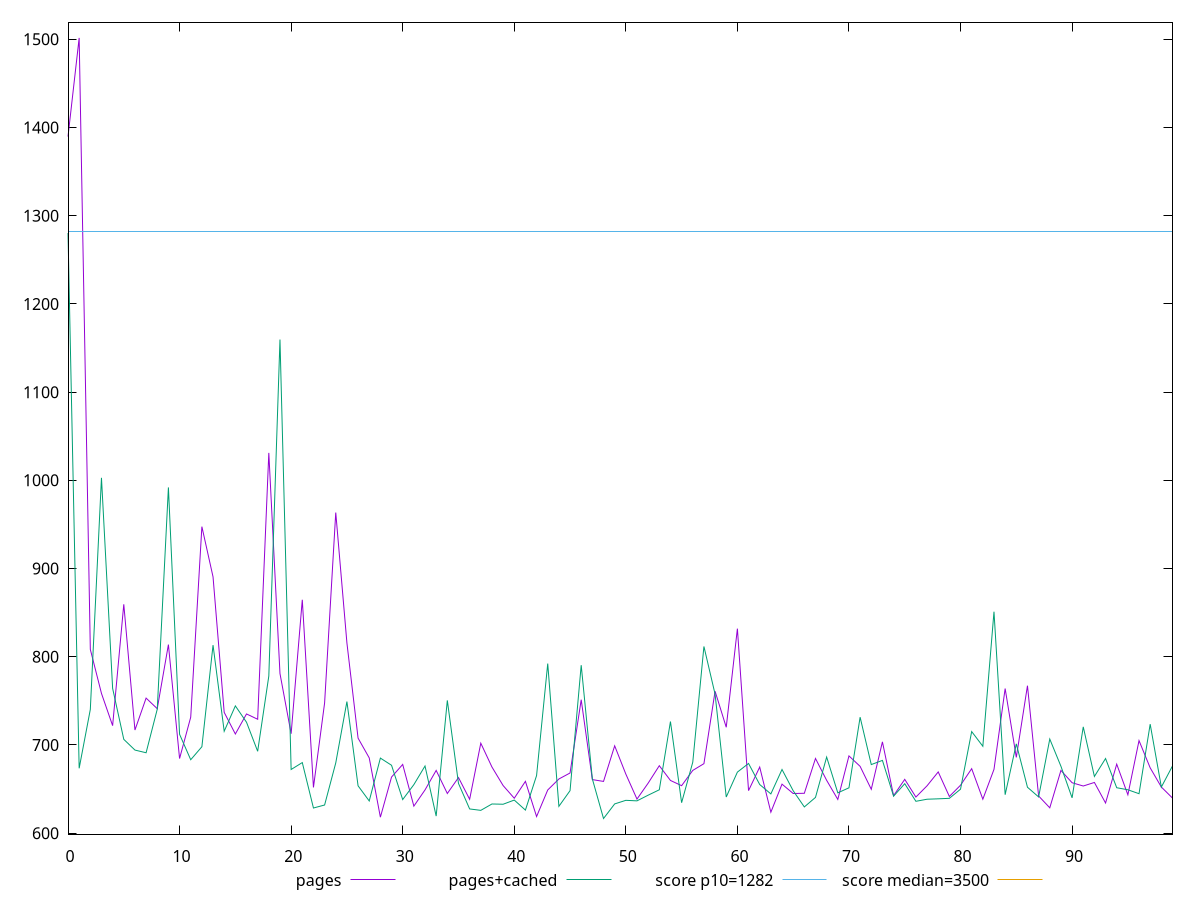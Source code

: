 reset

$pages <<EOF
0 1389.7479999999987
1 1501.6079999999988
2 808.3400000000003
3 758.3960000000002
4 721.8639999999999
5 859.4720000000003
6 716.8880000000004
7 753.1000000000001
8 741.1160000000002
9 813.784
10 684.5680000000001
11 731.4800000000004
12 947.5039999999993
13 890.5639999999996
14 736.9280000000005
15 712.4000000000003
16 735.124
17 729.1200000000005
18 1031.1320000000012
19 780.9040000000003
20 712.7200000000001
21 864.5920000000006
22 651.8320000000003
23 747.5760000000001
24 963.4600000000003
25 815.6120000000005
26 707.7080000000005
27 685.3040000000003
28 618.0880000000002
29 663.5880000000005
30 677.8880000000001
31 630.6200000000005
32 648.988
33 671.1240000000003
34 644.9480000000004
35 663.02
36 638.3800000000001
37 701.98
38 674.9600000000003
39 653.9680000000001
40 639.572
41 658.72
42 618.8080000000001
43 648.9280000000005
44 661.396
45 668.2000000000003
46 751.3000000000003
47 660.6880000000006
48 658.6520000000005
49 698.996
50 666.9720000000005
51 638.6280000000002
52 656.6720000000005
53 676.4600000000002
54 659.7480000000003
55 653.8080000000006
56 671.1120000000001
57 678.764
58 760.8720000000004
59 720.0240000000005
60 831.8400000000001
61 648.1920000000007
62 674.9079999999999
63 623.7360000000002
64 655.5400000000002
65 644.9400000000003
66 645.1920000000005
67 684.6640000000002
68 659.8720000000003
69 638.2280000000003
70 687.5680000000002
71 675.7240000000002
72 649.7080000000005
73 703.5240000000001
74 642.4880000000003
75 660.9880000000003
76 640.9120000000001
77 653.6720000000003
78 669.4000000000004
79 641.5720000000003
80 654.3360000000004
81 673.0920000000001
82 638.4760000000002
83 672.312
84 763.9200000000005
85 685.8680000000002
86 767.1600000000003
87 642.1440000000005
88 628.7200000000005
89 671.1040000000005
90 657.1519999999998
91 653.4240000000005
92 657.4640000000002
93 634.1720000000003
94 678.2040000000003
95 643.4880000000005
96 704.9040000000007
97 674.0360000000006
98 652.2800000000003
99 639.7560000000005
EOF

$pagesCached <<EOF
0 1280.4559999999994
1 673.5160000000002
2 740.236
3 1002.811999999999
4 764.0960000000003
5 706.3400000000001
6 694.188
7 691.144
8 740.5000000000005
9 991.9320000000002
10 712.0759999999999
11 683.2360000000004
12 697.9680000000005
13 813.1360000000002
14 715.52
15 744.2600000000006
16 725.7520000000002
17 692.7960000000003
18 778.1560000000001
19 1159.652
20 672.1600000000004
21 680.008
22 628.5080000000003
23 631.8880000000004
24 679.6160000000004
25 749.16
26 653.6720000000006
27 636.4760000000002
28 685.0920000000001
29 676.9480000000001
30 638.0640000000002
31 654.9880000000002
32 676.12
33 619.3240000000005
34 750.5200000000007
35 656.3760000000001
36 627.4320000000005
37 625.8280000000002
38 633.0520000000004
39 632.7680000000001
40 637.4880000000003
41 626.1280000000004
42 665.2800000000005
43 792.2160000000005
44 630.3800000000005
45 648.1840000000004
46 790.4200000000002
47 661.4400000000005
48 616.576
49 633.1400000000003
50 637.1960000000005
51 636.5960000000007
52 643.0280000000007
53 649.1520000000004
54 726.5560000000005
55 634.4999999999999
56 680.4480000000002
57 811.6480000000005
58 757.5200000000003
59 640.948
60 669.1840000000004
61 678.996
62 655.1320000000003
63 644.4760000000002
64 672.1720000000004
65 648.0760000000004
66 629.7040000000002
67 640.5200000000004
68 686.2480000000005
69 645.6680000000001
70 651.4000000000003
71 731.4720000000002
72 677.7480000000007
73 682.4680000000003
74 641.904
75 656.0440000000003
76 636.1040000000002
77 638.4520000000006
78 638.9080000000004
79 639.4680000000002
80 649.82
81 715.1520000000003
82 698.4799999999999
83 851.0280000000002
84 643.5640000000003
85 701.2600000000004
86 652.0440000000002
87 641.0640000000003
88 706.664
89 675.8240000000003
90 640.0000000000005
91 720.5000000000002
92 664.2520000000002
93 684.6000000000001
94 651.4880000000004
95 649.176
96 644.7080000000003
97 723.6000000000004
98 652.212
99 676.1840000000001
EOF

set key outside below
set xrange [0:99]
set yrange [598.87536:1519.3086399999988]
set trange [598.87536:1519.3086399999988]
set terminal svg size 640, 520 enhanced background rgb 'white'
set output "report_00016_2021-02-10T13-31-48.338Z/bootup-time/comparison/line/0_vs_1.svg"

plot $pages title "pages" with line, \
     $pagesCached title "pages+cached" with line, \
     1282 title "score p10=1282", \
     3500 title "score median=3500"

reset
